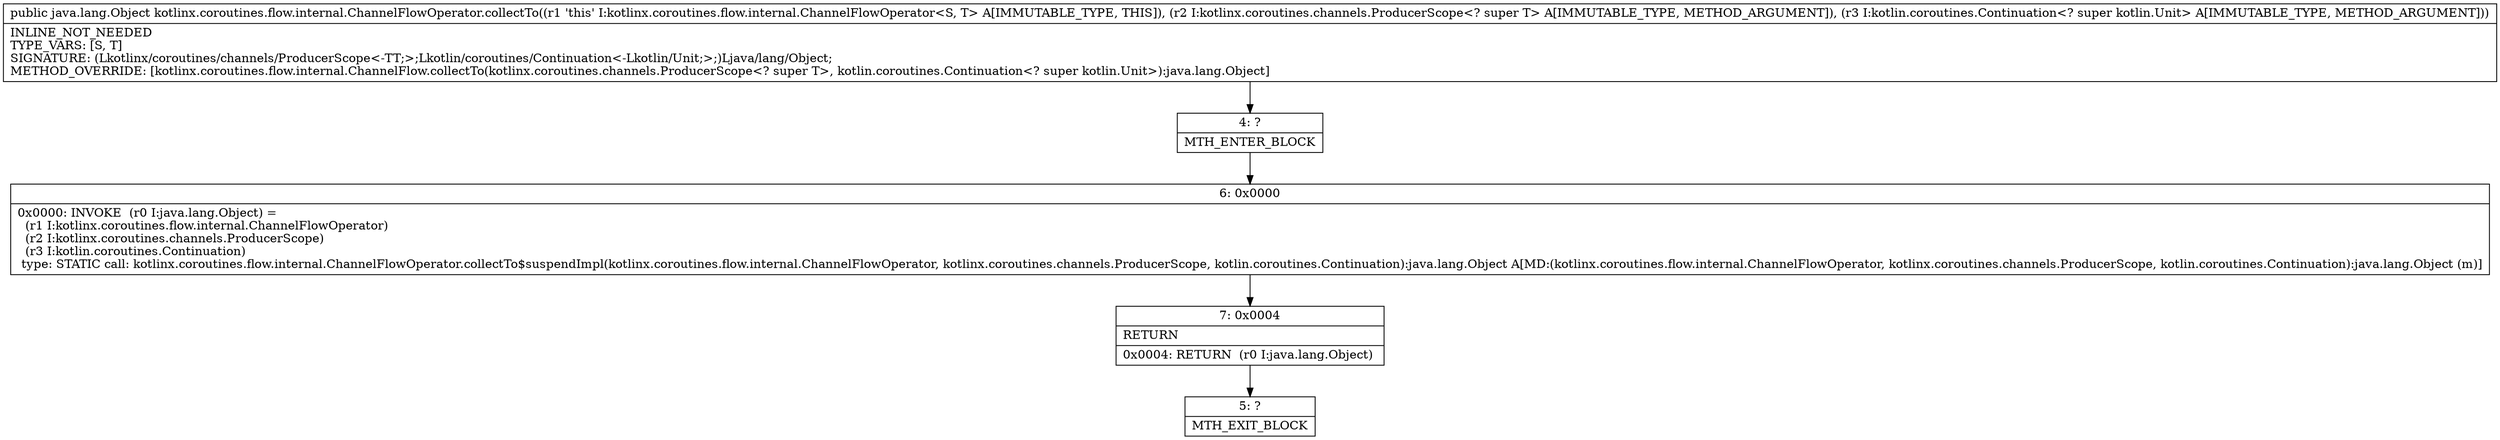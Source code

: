 digraph "CFG forkotlinx.coroutines.flow.internal.ChannelFlowOperator.collectTo(Lkotlinx\/coroutines\/channels\/ProducerScope;Lkotlin\/coroutines\/Continuation;)Ljava\/lang\/Object;" {
Node_4 [shape=record,label="{4\:\ ?|MTH_ENTER_BLOCK\l}"];
Node_6 [shape=record,label="{6\:\ 0x0000|0x0000: INVOKE  (r0 I:java.lang.Object) = \l  (r1 I:kotlinx.coroutines.flow.internal.ChannelFlowOperator)\l  (r2 I:kotlinx.coroutines.channels.ProducerScope)\l  (r3 I:kotlin.coroutines.Continuation)\l type: STATIC call: kotlinx.coroutines.flow.internal.ChannelFlowOperator.collectTo$suspendImpl(kotlinx.coroutines.flow.internal.ChannelFlowOperator, kotlinx.coroutines.channels.ProducerScope, kotlin.coroutines.Continuation):java.lang.Object A[MD:(kotlinx.coroutines.flow.internal.ChannelFlowOperator, kotlinx.coroutines.channels.ProducerScope, kotlin.coroutines.Continuation):java.lang.Object (m)]\l}"];
Node_7 [shape=record,label="{7\:\ 0x0004|RETURN\l|0x0004: RETURN  (r0 I:java.lang.Object) \l}"];
Node_5 [shape=record,label="{5\:\ ?|MTH_EXIT_BLOCK\l}"];
MethodNode[shape=record,label="{public java.lang.Object kotlinx.coroutines.flow.internal.ChannelFlowOperator.collectTo((r1 'this' I:kotlinx.coroutines.flow.internal.ChannelFlowOperator\<S, T\> A[IMMUTABLE_TYPE, THIS]), (r2 I:kotlinx.coroutines.channels.ProducerScope\<? super T\> A[IMMUTABLE_TYPE, METHOD_ARGUMENT]), (r3 I:kotlin.coroutines.Continuation\<? super kotlin.Unit\> A[IMMUTABLE_TYPE, METHOD_ARGUMENT]))  | INLINE_NOT_NEEDED\lTYPE_VARS: [S, T]\lSIGNATURE: (Lkotlinx\/coroutines\/channels\/ProducerScope\<\-TT;\>;Lkotlin\/coroutines\/Continuation\<\-Lkotlin\/Unit;\>;)Ljava\/lang\/Object;\lMETHOD_OVERRIDE: [kotlinx.coroutines.flow.internal.ChannelFlow.collectTo(kotlinx.coroutines.channels.ProducerScope\<? super T\>, kotlin.coroutines.Continuation\<? super kotlin.Unit\>):java.lang.Object]\l}"];
MethodNode -> Node_4;Node_4 -> Node_6;
Node_6 -> Node_7;
Node_7 -> Node_5;
}

